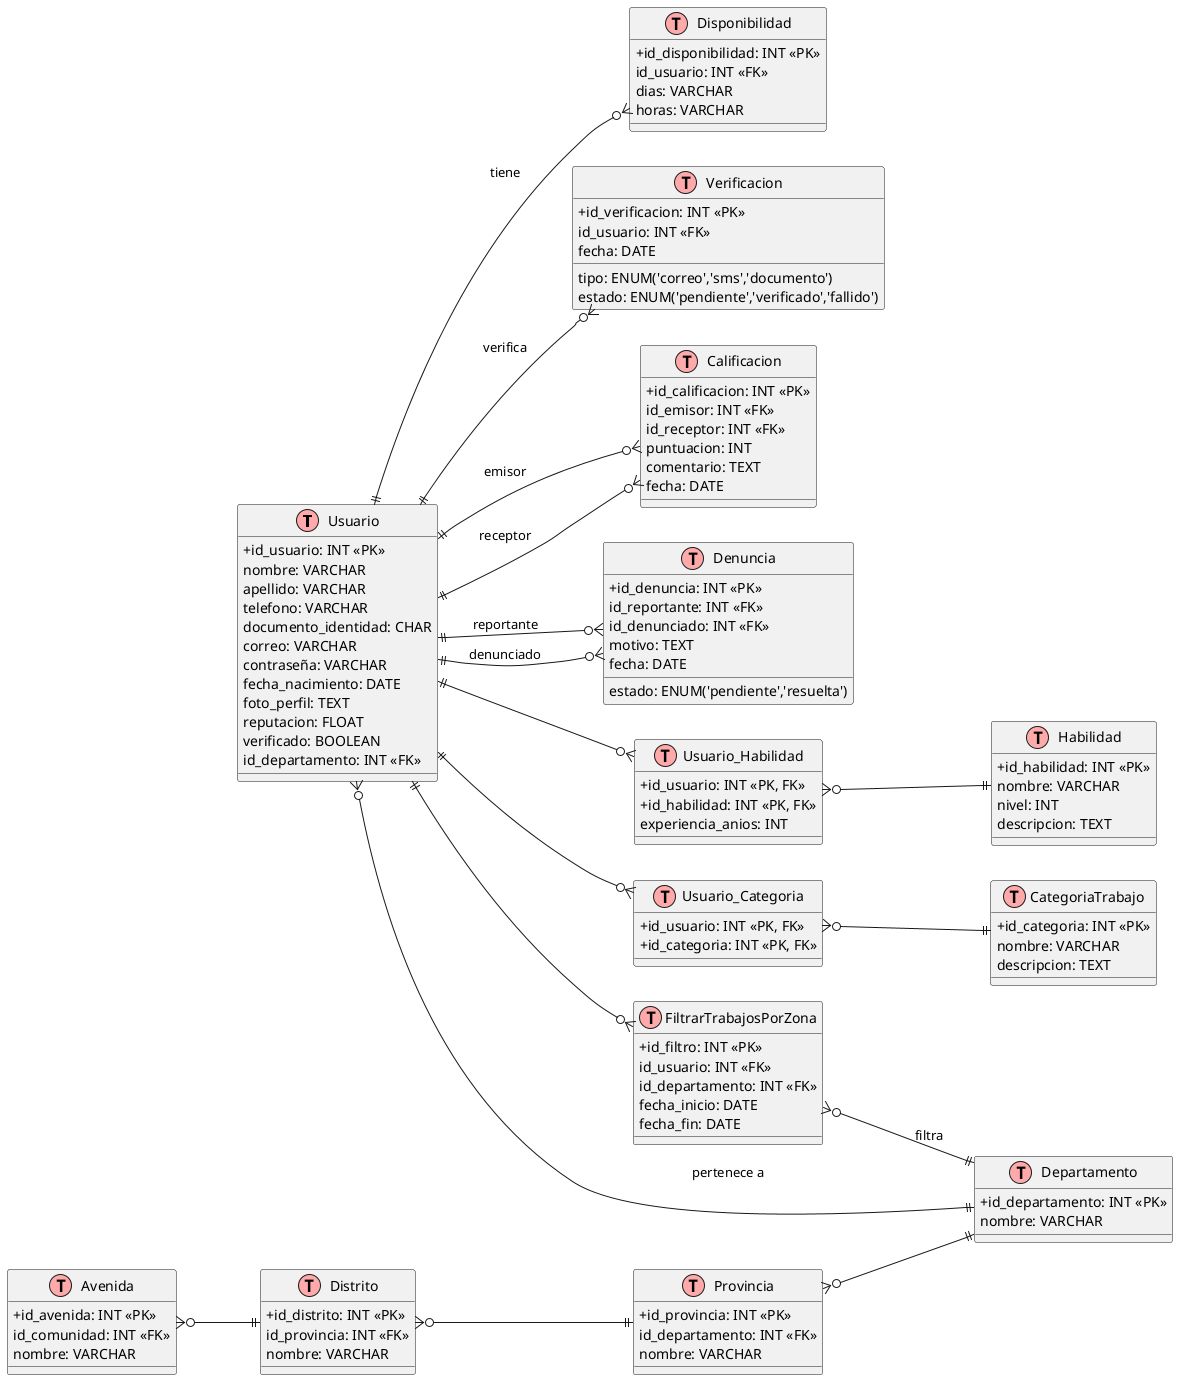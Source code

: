 @startuml
!define table(x) class x << (T,#FFAAAA) >>
skinparam classAttributeIconSize 0
left to right direction

'====================== Tablas del Módulo Usuario ======================'

table(Usuario) {
  +id_usuario: INT <<PK>>
  nombre: VARCHAR
  apellido: VARCHAR
  telefono: VARCHAR
  documento_identidad: CHAR
  correo: VARCHAR
  contraseña: VARCHAR
  fecha_nacimiento: DATE
  foto_perfil: TEXT
  reputacion: FLOAT
  verificado: BOOLEAN
  id_departamento: INT <<FK>>
}

table(Disponibilidad) {
  +id_disponibilidad: INT <<PK>>
  id_usuario: INT <<FK>>
  dias: VARCHAR
  horas: VARCHAR
}

table(Verificacion) {
  +id_verificacion: INT <<PK>>
  id_usuario: INT <<FK>>
  tipo: ENUM('correo','sms','documento')
  estado: ENUM('pendiente','verificado','fallido')
  fecha: DATE
}

table(Calificacion) {
  +id_calificacion: INT <<PK>>
  id_emisor: INT <<FK>>
  id_receptor: INT <<FK>>
  puntuacion: INT
  comentario: TEXT
  fecha: DATE
}

table(Denuncia) {
  +id_denuncia: INT <<PK>>
  id_reportante: INT <<FK>>
  id_denunciado: INT <<FK>>
  motivo: TEXT
  fecha: DATE
  estado: ENUM('pendiente','resuelta')
}

table(Habilidad) {
  +id_habilidad: INT <<PK>>
  nombre: VARCHAR
  nivel: INT
  descripcion: TEXT
}

table(Usuario_Habilidad) {
  +id_usuario: INT <<PK, FK>>
  +id_habilidad: INT <<PK, FK>>
  experiencia_anios: INT
}

table(CategoriaTrabajo) {
  +id_categoria: INT <<PK>>
  nombre: VARCHAR
  descripcion: TEXT
}

table(Usuario_Categoria) {
  +id_usuario: INT <<PK, FK>>
  +id_categoria: INT <<PK, FK>>
}

table(FiltrarTrabajosPorZona) {
  +id_filtro: INT <<PK>>
  id_usuario: INT <<FK>>
  id_departamento: INT <<FK>>
  fecha_inicio: DATE
  fecha_fin: DATE
}

'====================== Ubicación ======================'

table(Departamento) {
  +id_departamento: INT <<PK>>
  nombre: VARCHAR
}

table(Provincia) {
  +id_provincia: INT <<PK>>
  id_departamento: INT <<FK>>
  nombre: VARCHAR
}

table(Distrito) {
  +id_distrito: INT <<PK>>
  id_provincia: INT <<FK>>
  nombre: VARCHAR
}

table(Avenida) {
  +id_avenida: INT <<PK>>
  id_comunidad: INT <<FK>>
  nombre: VARCHAR
}

'====================== Relaciones con Cardinalidades ======================'

Usuario }o--|| Departamento : pertenece a

Usuario ||--o{ Disponibilidad : tiene
Usuario ||--o{ Verificacion : verifica
Usuario ||--o{ Usuario_Habilidad
Usuario ||--o{ Usuario_Categoria
Usuario ||--o{ Calificacion : emisor
Usuario ||--o{ Calificacion : receptor
Usuario ||--o{ Denuncia : reportante
Usuario ||--o{ Denuncia : denunciado
Usuario ||--o{ FiltrarTrabajosPorZona

Usuario_Habilidad }o--|| Habilidad
Usuario_Categoria }o--|| CategoriaTrabajo

FiltrarTrabajosPorZona }o--|| Departamento : filtra

' Ubicación jerárquica
Provincia }o--|| Departamento
Distrito }o--|| Provincia
Avenida }o--|| Distrito

@enduml
